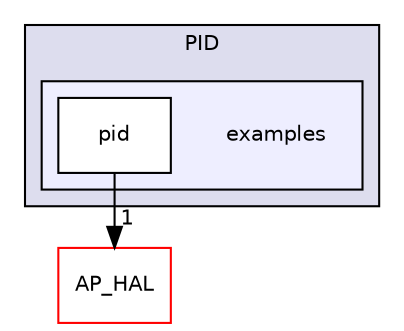 digraph "libraries/PID/examples" {
  compound=true
  node [ fontsize="10", fontname="Helvetica"];
  edge [ labelfontsize="10", labelfontname="Helvetica"];
  subgraph clusterdir_242e29ace3fa6181591077366365f947 {
    graph [ bgcolor="#ddddee", pencolor="black", label="PID" fontname="Helvetica", fontsize="10", URL="dir_242e29ace3fa6181591077366365f947.html"]
  subgraph clusterdir_6b23e66638197a74a0e9e6757bed9761 {
    graph [ bgcolor="#eeeeff", pencolor="black", label="" URL="dir_6b23e66638197a74a0e9e6757bed9761.html"];
    dir_6b23e66638197a74a0e9e6757bed9761 [shape=plaintext label="examples"];
    dir_95da604dcae91a642f7d705e36276b03 [shape=box label="pid" color="black" fillcolor="white" style="filled" URL="dir_95da604dcae91a642f7d705e36276b03.html"];
  }
  }
  dir_1cbc10423b2512b31103883361e0123b [shape=box label="AP_HAL" fillcolor="white" style="filled" color="red" URL="dir_1cbc10423b2512b31103883361e0123b.html"];
  dir_95da604dcae91a642f7d705e36276b03->dir_1cbc10423b2512b31103883361e0123b [headlabel="1", labeldistance=1.5 headhref="dir_000184_000057.html"];
}

